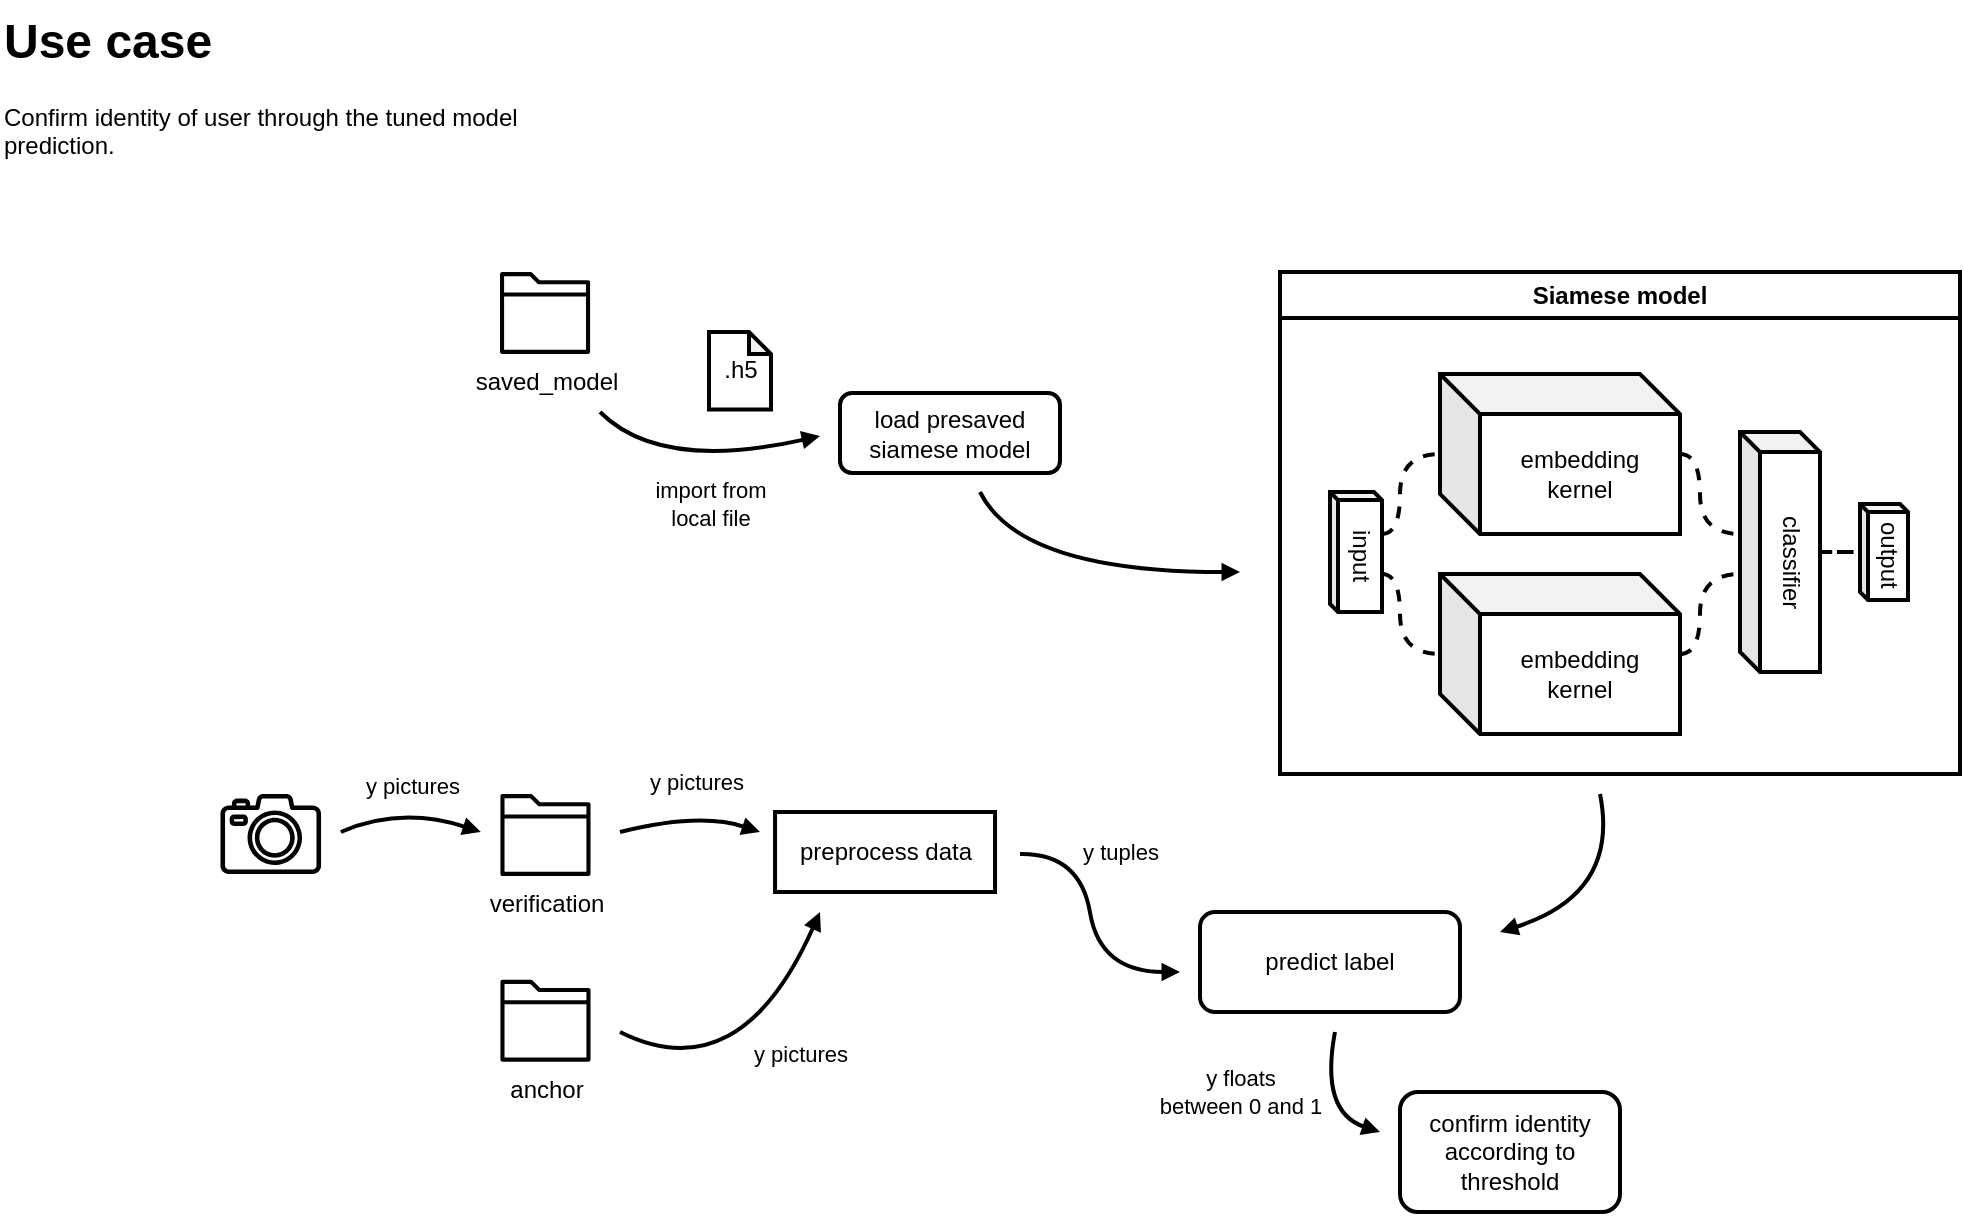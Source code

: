 <mxfile version="24.4.10" type="device">
  <diagram id="6a731a19-8d31-9384-78a2-239565b7b9f0" name="Page-1">
    <mxGraphModel dx="2230" dy="-135" grid="1" gridSize="10" guides="1" tooltips="1" connect="1" arrows="1" fold="1" page="1" pageScale="1" pageWidth="1169" pageHeight="827" background="none" math="0" shadow="0">
      <root>
        <mxCell id="0" />
        <mxCell id="1" parent="0" />
        <mxCell id="K02zq3fW6YqKF-il60_Z-228" value="&lt;h1 style=&quot;margin-top: 0px;&quot;&gt;Use case&lt;br&gt;&lt;/h1&gt;Confirm identity of user through the tuned model prediction." style="text;html=1;whiteSpace=wrap;overflow=hidden;rounded=0;" parent="1" vertex="1">
          <mxGeometry x="-1120" y="870" width="280" height="122" as="geometry" />
        </mxCell>
        <mxCell id="K02zq3fW6YqKF-il60_Z-229" value="Siamese model" style="swimlane;whiteSpace=wrap;html=1;swimlaneFillColor=default;strokeWidth=2;" parent="1" vertex="1">
          <mxGeometry x="-480" y="1006" width="340" height="251" as="geometry">
            <mxRectangle x="600" y="240" width="100" height="30" as="alternateBounds" />
          </mxGeometry>
        </mxCell>
        <mxCell id="K02zq3fW6YqKF-il60_Z-230" style="edgeStyle=orthogonalEdgeStyle;rounded=0;orthogonalLoop=1;jettySize=auto;html=1;curved=1;strokeWidth=2;dashed=1;endArrow=none;endFill=0;" parent="K02zq3fW6YqKF-il60_Z-229" source="K02zq3fW6YqKF-il60_Z-231" target="K02zq3fW6YqKF-il60_Z-233" edge="1">
          <mxGeometry relative="1" as="geometry">
            <Array as="points">
              <mxPoint x="210" y="91" />
              <mxPoint x="210" y="131" />
            </Array>
          </mxGeometry>
        </mxCell>
        <mxCell id="K02zq3fW6YqKF-il60_Z-231" value="&lt;div&gt;embedding&lt;/div&gt;&lt;div&gt;kernel&lt;/div&gt;" style="shape=cube;whiteSpace=wrap;html=1;boundedLbl=1;backgroundOutline=1;darkOpacity=0.05;darkOpacity2=0.1;strokeWidth=2;strokeColor=default;fillColor=default;" parent="K02zq3fW6YqKF-il60_Z-229" vertex="1">
          <mxGeometry x="80" y="51" width="120" height="80" as="geometry" />
        </mxCell>
        <mxCell id="K02zq3fW6YqKF-il60_Z-232" value="&lt;div&gt;embedding&lt;/div&gt;&lt;div&gt;kernel&lt;/div&gt;" style="shape=cube;whiteSpace=wrap;html=1;boundedLbl=1;backgroundOutline=1;darkOpacity=0.05;darkOpacity2=0.1;strokeWidth=2;strokeColor=default;fillColor=default;" parent="K02zq3fW6YqKF-il60_Z-229" vertex="1">
          <mxGeometry x="80" y="151" width="120" height="80" as="geometry" />
        </mxCell>
        <mxCell id="K02zq3fW6YqKF-il60_Z-233" value="classifier" style="shape=cube;whiteSpace=wrap;html=1;boundedLbl=1;backgroundOutline=1;darkOpacity=0.05;darkOpacity2=0.1;strokeWidth=2;strokeColor=default;fillColor=default;textDirection=vertical-lr;size=10;" parent="K02zq3fW6YqKF-il60_Z-229" vertex="1">
          <mxGeometry x="230" y="80" width="40" height="120" as="geometry" />
        </mxCell>
        <mxCell id="K02zq3fW6YqKF-il60_Z-234" style="edgeStyle=orthogonalEdgeStyle;rounded=0;orthogonalLoop=1;jettySize=auto;html=1;curved=1;strokeWidth=2;dashed=1;endArrow=none;endFill=0;" parent="K02zq3fW6YqKF-il60_Z-229" source="K02zq3fW6YqKF-il60_Z-232" target="K02zq3fW6YqKF-il60_Z-233" edge="1">
          <mxGeometry relative="1" as="geometry">
            <mxPoint x="210" y="101" as="sourcePoint" />
            <mxPoint x="240" y="141" as="targetPoint" />
            <Array as="points">
              <mxPoint x="210" y="191" />
              <mxPoint x="210" y="151" />
            </Array>
          </mxGeometry>
        </mxCell>
        <mxCell id="K02zq3fW6YqKF-il60_Z-235" style="edgeStyle=orthogonalEdgeStyle;rounded=0;orthogonalLoop=1;jettySize=auto;html=1;curved=1;strokeWidth=2;dashed=1;endArrow=none;endFill=0;" parent="K02zq3fW6YqKF-il60_Z-229" source="K02zq3fW6YqKF-il60_Z-237" target="K02zq3fW6YqKF-il60_Z-232" edge="1">
          <mxGeometry relative="1" as="geometry">
            <mxPoint x="50" y="151" as="sourcePoint" />
            <mxPoint x="80" y="191" as="targetPoint" />
            <Array as="points">
              <mxPoint x="60" y="151" />
              <mxPoint x="60" y="191" />
            </Array>
          </mxGeometry>
        </mxCell>
        <mxCell id="K02zq3fW6YqKF-il60_Z-236" style="edgeStyle=orthogonalEdgeStyle;rounded=0;orthogonalLoop=1;jettySize=auto;html=1;curved=1;strokeWidth=2;dashed=1;endArrow=none;endFill=0;" parent="K02zq3fW6YqKF-il60_Z-229" source="K02zq3fW6YqKF-il60_Z-237" target="K02zq3fW6YqKF-il60_Z-231" edge="1">
          <mxGeometry relative="1" as="geometry">
            <mxPoint x="50" y="131" as="sourcePoint" />
            <mxPoint x="80" y="91" as="targetPoint" />
            <Array as="points">
              <mxPoint x="60" y="131" />
              <mxPoint x="60" y="91" />
            </Array>
          </mxGeometry>
        </mxCell>
        <mxCell id="K02zq3fW6YqKF-il60_Z-237" value="input" style="shape=cube;whiteSpace=wrap;html=1;boundedLbl=1;backgroundOutline=1;darkOpacity=0.05;darkOpacity2=0.1;strokeWidth=2;strokeColor=default;fillColor=default;textDirection=vertical-lr;size=4;" parent="K02zq3fW6YqKF-il60_Z-229" vertex="1">
          <mxGeometry x="25" y="110" width="26" height="60" as="geometry" />
        </mxCell>
        <mxCell id="K02zq3fW6YqKF-il60_Z-238" value="output" style="shape=cube;whiteSpace=wrap;html=1;boundedLbl=1;backgroundOutline=1;darkOpacity=0.05;darkOpacity2=0.1;strokeWidth=2;strokeColor=default;fillColor=default;textDirection=vertical-lr;size=4;" parent="K02zq3fW6YqKF-il60_Z-229" vertex="1">
          <mxGeometry x="290" y="116" width="24" height="48" as="geometry" />
        </mxCell>
        <mxCell id="K02zq3fW6YqKF-il60_Z-239" style="edgeStyle=orthogonalEdgeStyle;rounded=0;orthogonalLoop=1;jettySize=auto;html=1;curved=1;strokeWidth=2;dashed=1;endArrow=none;endFill=0;" parent="K02zq3fW6YqKF-il60_Z-229" source="K02zq3fW6YqKF-il60_Z-233" target="K02zq3fW6YqKF-il60_Z-238" edge="1">
          <mxGeometry relative="1" as="geometry">
            <mxPoint x="210" y="101" as="sourcePoint" />
            <mxPoint x="290" y="211" as="targetPoint" />
            <Array as="points" />
          </mxGeometry>
        </mxCell>
        <mxCell id="K02zq3fW6YqKF-il60_Z-253" value="load presaved siamese model" style="rounded=1;whiteSpace=wrap;html=1;strokeWidth=2;" parent="1" vertex="1">
          <mxGeometry x="-700" y="1066.5" width="110" height="40" as="geometry" />
        </mxCell>
        <mxCell id="K02zq3fW6YqKF-il60_Z-256" value="" style="curved=1;endArrow=block;html=1;rounded=0;strokeWidth=2;endSize=4;endFill=1;" parent="1" edge="1">
          <mxGeometry width="50" height="50" relative="1" as="geometry">
            <mxPoint x="-810" y="1286" as="sourcePoint" />
            <mxPoint x="-740" y="1286" as="targetPoint" />
            <Array as="points">
              <mxPoint x="-770" y="1276" />
            </Array>
          </mxGeometry>
        </mxCell>
        <mxCell id="K02zq3fW6YqKF-il60_Z-257" value="&lt;div&gt;y pictures&lt;/div&gt;" style="edgeLabel;html=1;align=center;verticalAlign=middle;resizable=0;points=[];" parent="K02zq3fW6YqKF-il60_Z-256" vertex="1" connectable="0">
          <mxGeometry x="0.204" y="-1" relative="1" as="geometry">
            <mxPoint x="-5" y="-17" as="offset" />
          </mxGeometry>
        </mxCell>
        <mxCell id="K02zq3fW6YqKF-il60_Z-258" value="" style="curved=1;endArrow=block;html=1;rounded=0;strokeWidth=2;endSize=4;endFill=1;" parent="1" edge="1">
          <mxGeometry width="50" height="50" relative="1" as="geometry">
            <mxPoint x="-610" y="1297" as="sourcePoint" />
            <mxPoint x="-530" y="1356" as="targetPoint" />
            <Array as="points">
              <mxPoint x="-580" y="1296.5" />
              <mxPoint x="-570" y="1356" />
            </Array>
          </mxGeometry>
        </mxCell>
        <mxCell id="K02zq3fW6YqKF-il60_Z-260" value="y tuples" style="edgeLabel;html=1;align=center;verticalAlign=middle;resizable=0;points=[];" parent="1" vertex="1" connectable="0">
          <mxGeometry x="-560.003" y="1295.998" as="geometry" />
        </mxCell>
        <mxCell id="K02zq3fW6YqKF-il60_Z-261" value="" style="curved=1;endArrow=block;html=1;rounded=0;strokeWidth=2;endSize=4;endFill=1;" parent="1" edge="1">
          <mxGeometry width="50" height="50" relative="1" as="geometry">
            <mxPoint x="-820" y="1076" as="sourcePoint" />
            <mxPoint x="-710" y="1088" as="targetPoint" />
            <Array as="points">
              <mxPoint x="-790" y="1106" />
            </Array>
          </mxGeometry>
        </mxCell>
        <mxCell id="K02zq3fW6YqKF-il60_Z-262" value="import from&lt;br&gt;local file" style="edgeLabel;html=1;align=center;verticalAlign=middle;resizable=0;points=[];" parent="K02zq3fW6YqKF-il60_Z-261" vertex="1" connectable="0">
          <mxGeometry x="0.696" y="-2" relative="1" as="geometry">
            <mxPoint x="-37" y="28" as="offset" />
          </mxGeometry>
        </mxCell>
        <mxCell id="K02zq3fW6YqKF-il60_Z-263" value="saved_model" style="sketch=0;outlineConnect=0;dashed=0;verticalLabelPosition=bottom;verticalAlign=top;align=center;html=1;fontSize=12;fontStyle=0;aspect=fixed;pointerEvents=1;shape=mxgraph.aws4.folder;strokeWidth=1;fillColor=#030303;" parent="1" vertex="1">
          <mxGeometry x="-870" y="1006" width="45.04" height="41" as="geometry" />
        </mxCell>
        <mxCell id="K02zq3fW6YqKF-il60_Z-264" value="&lt;div&gt;.h5&lt;/div&gt;" style="shape=note;whiteSpace=wrap;html=1;backgroundOutline=1;darkOpacity=0.05;strokeWidth=2;size=11;" parent="1" vertex="1">
          <mxGeometry x="-765.5" y="1036" width="31" height="38.75" as="geometry" />
        </mxCell>
        <mxCell id="K02zq3fW6YqKF-il60_Z-265" value="&lt;div&gt;preprocess data&lt;/div&gt;" style="rounded=0;whiteSpace=wrap;html=1;strokeWidth=2;" parent="1" vertex="1">
          <mxGeometry x="-732.48" y="1276" width="110" height="40" as="geometry" />
        </mxCell>
        <mxCell id="K02zq3fW6YqKF-il60_Z-268" value="" style="curved=1;endArrow=block;html=1;rounded=0;strokeWidth=2;endSize=4;endFill=1;" parent="1" edge="1">
          <mxGeometry width="50" height="50" relative="1" as="geometry">
            <mxPoint x="-630" y="1116" as="sourcePoint" />
            <mxPoint x="-500" y="1156" as="targetPoint" />
            <Array as="points">
              <mxPoint x="-610" y="1156" />
            </Array>
          </mxGeometry>
        </mxCell>
        <mxCell id="K02zq3fW6YqKF-il60_Z-269" value="&lt;div&gt;confirm identity&lt;/div&gt;&lt;div&gt;according to threshold&lt;br&gt;&lt;/div&gt;" style="rounded=1;whiteSpace=wrap;html=1;strokeWidth=2;" parent="1" vertex="1">
          <mxGeometry x="-420" y="1416" width="110" height="60" as="geometry" />
        </mxCell>
        <mxCell id="K02zq3fW6YqKF-il60_Z-270" value="" style="curved=1;endArrow=block;html=1;rounded=0;strokeWidth=2;endSize=4;endFill=1;" parent="1" edge="1">
          <mxGeometry width="50" height="50" relative="1" as="geometry">
            <mxPoint x="-320" y="1267" as="sourcePoint" />
            <mxPoint x="-370" y="1336" as="targetPoint" />
            <Array as="points">
              <mxPoint x="-310" y="1317" />
            </Array>
          </mxGeometry>
        </mxCell>
        <mxCell id="K02zq3fW6YqKF-il60_Z-284" value="predict label" style="rounded=1;whiteSpace=wrap;html=1;strokeWidth=2;" parent="1" vertex="1">
          <mxGeometry x="-520" y="1326" width="130" height="50" as="geometry" />
        </mxCell>
        <mxCell id="K02zq3fW6YqKF-il60_Z-285" value="" style="curved=1;endArrow=block;html=1;rounded=0;strokeWidth=2;endSize=4;endFill=1;" parent="1" edge="1">
          <mxGeometry width="50" height="50" relative="1" as="geometry">
            <mxPoint x="-452.52" y="1386" as="sourcePoint" />
            <mxPoint x="-430" y="1436" as="targetPoint" />
            <Array as="points">
              <mxPoint x="-460" y="1426" />
            </Array>
          </mxGeometry>
        </mxCell>
        <mxCell id="K02zq3fW6YqKF-il60_Z-287" value="verification" style="sketch=0;outlineConnect=0;dashed=0;verticalLabelPosition=bottom;verticalAlign=top;align=center;html=1;fontSize=12;fontStyle=0;aspect=fixed;pointerEvents=1;shape=mxgraph.aws4.folder;strokeWidth=1;fillColor=#030303;" parent="1" vertex="1">
          <mxGeometry x="-869.78" y="1267" width="45.04" height="41" as="geometry" />
        </mxCell>
        <mxCell id="K02zq3fW6YqKF-il60_Z-289" value="anchor" style="sketch=0;outlineConnect=0;dashed=0;verticalLabelPosition=bottom;verticalAlign=top;align=center;html=1;fontSize=12;fontStyle=0;aspect=fixed;pointerEvents=1;shape=mxgraph.aws4.folder;strokeWidth=1;fillColor=#030303;gradientColor=none;" parent="1" vertex="1">
          <mxGeometry x="-869.78" y="1359.87" width="45.04" height="41" as="geometry" />
        </mxCell>
        <mxCell id="K02zq3fW6YqKF-il60_Z-292" value="" style="sketch=0;outlineConnect=0;fontColor=#232F3E;gradientColor=none;fillColor=#030303;strokeColor=none;dashed=0;verticalLabelPosition=bottom;verticalAlign=top;align=center;html=1;fontSize=12;fontStyle=0;aspect=fixed;pointerEvents=1;shape=mxgraph.aws4.camera2;" parent="1" vertex="1">
          <mxGeometry x="-1009.78" y="1267" width="50.32" height="40" as="geometry" />
        </mxCell>
        <mxCell id="K02zq3fW6YqKF-il60_Z-293" value="" style="curved=1;endArrow=block;html=1;rounded=0;strokeWidth=2;endSize=4;endFill=1;" parent="1" edge="1">
          <mxGeometry width="50" height="50" relative="1" as="geometry">
            <mxPoint x="-949.58" y="1286" as="sourcePoint" />
            <mxPoint x="-879.58" y="1286" as="targetPoint" />
            <Array as="points">
              <mxPoint x="-919.62" y="1273" />
            </Array>
          </mxGeometry>
        </mxCell>
        <mxCell id="K02zq3fW6YqKF-il60_Z-294" value="&lt;div&gt;y pictures&lt;/div&gt;" style="edgeLabel;html=1;align=center;verticalAlign=middle;resizable=0;points=[];" parent="K02zq3fW6YqKF-il60_Z-293" vertex="1" connectable="0">
          <mxGeometry x="0.098" y="-8" relative="1" as="geometry">
            <mxPoint y="-20" as="offset" />
          </mxGeometry>
        </mxCell>
        <mxCell id="K02zq3fW6YqKF-il60_Z-306" value="" style="curved=1;endArrow=block;html=1;rounded=0;strokeWidth=2;endSize=4;endFill=1;" parent="1" edge="1">
          <mxGeometry width="50" height="50" relative="1" as="geometry">
            <mxPoint x="-810" y="1386" as="sourcePoint" />
            <mxPoint x="-710" y="1326" as="targetPoint" />
            <Array as="points">
              <mxPoint x="-750" y="1416" />
            </Array>
          </mxGeometry>
        </mxCell>
        <mxCell id="K02zq3fW6YqKF-il60_Z-307" value="&lt;div&gt;y pictures&lt;/div&gt;" style="edgeLabel;html=1;align=center;verticalAlign=middle;resizable=0;points=[];" parent="K02zq3fW6YqKF-il60_Z-306" vertex="1" connectable="0">
          <mxGeometry x="0.204" y="-1" relative="1" as="geometry">
            <mxPoint x="16" y="10" as="offset" />
          </mxGeometry>
        </mxCell>
        <mxCell id="K02zq3fW6YqKF-il60_Z-310" value="y floats&lt;br&gt;between 0 and 1" style="edgeLabel;html=1;align=center;verticalAlign=middle;resizable=0;points=[];" parent="1" vertex="1" connectable="0">
          <mxGeometry x="-500.003" y="1415.998" as="geometry" />
        </mxCell>
      </root>
    </mxGraphModel>
  </diagram>
</mxfile>
